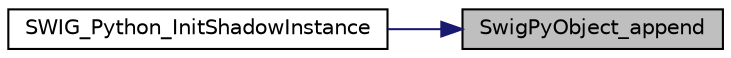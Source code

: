 digraph "SwigPyObject_append"
{
 // LATEX_PDF_SIZE
  edge [fontname="Helvetica",fontsize="10",labelfontname="Helvetica",labelfontsize="10"];
  node [fontname="Helvetica",fontsize="10",shape=record];
  rankdir="RL";
  Node1 [label="SwigPyObject_append",height=0.2,width=0.4,color="black", fillcolor="grey75", style="filled", fontcolor="black",tooltip=" "];
  Node1 -> Node2 [dir="back",color="midnightblue",fontsize="10",style="solid",fontname="Helvetica"];
  Node2 [label="SWIG_Python_InitShadowInstance",height=0.2,width=0.4,color="black", fillcolor="white", style="filled",URL="$de/d48/swig__runtime_8h.html#af6b04c7cf42a9e06a528481c86d2c41c",tooltip=" "];
}
